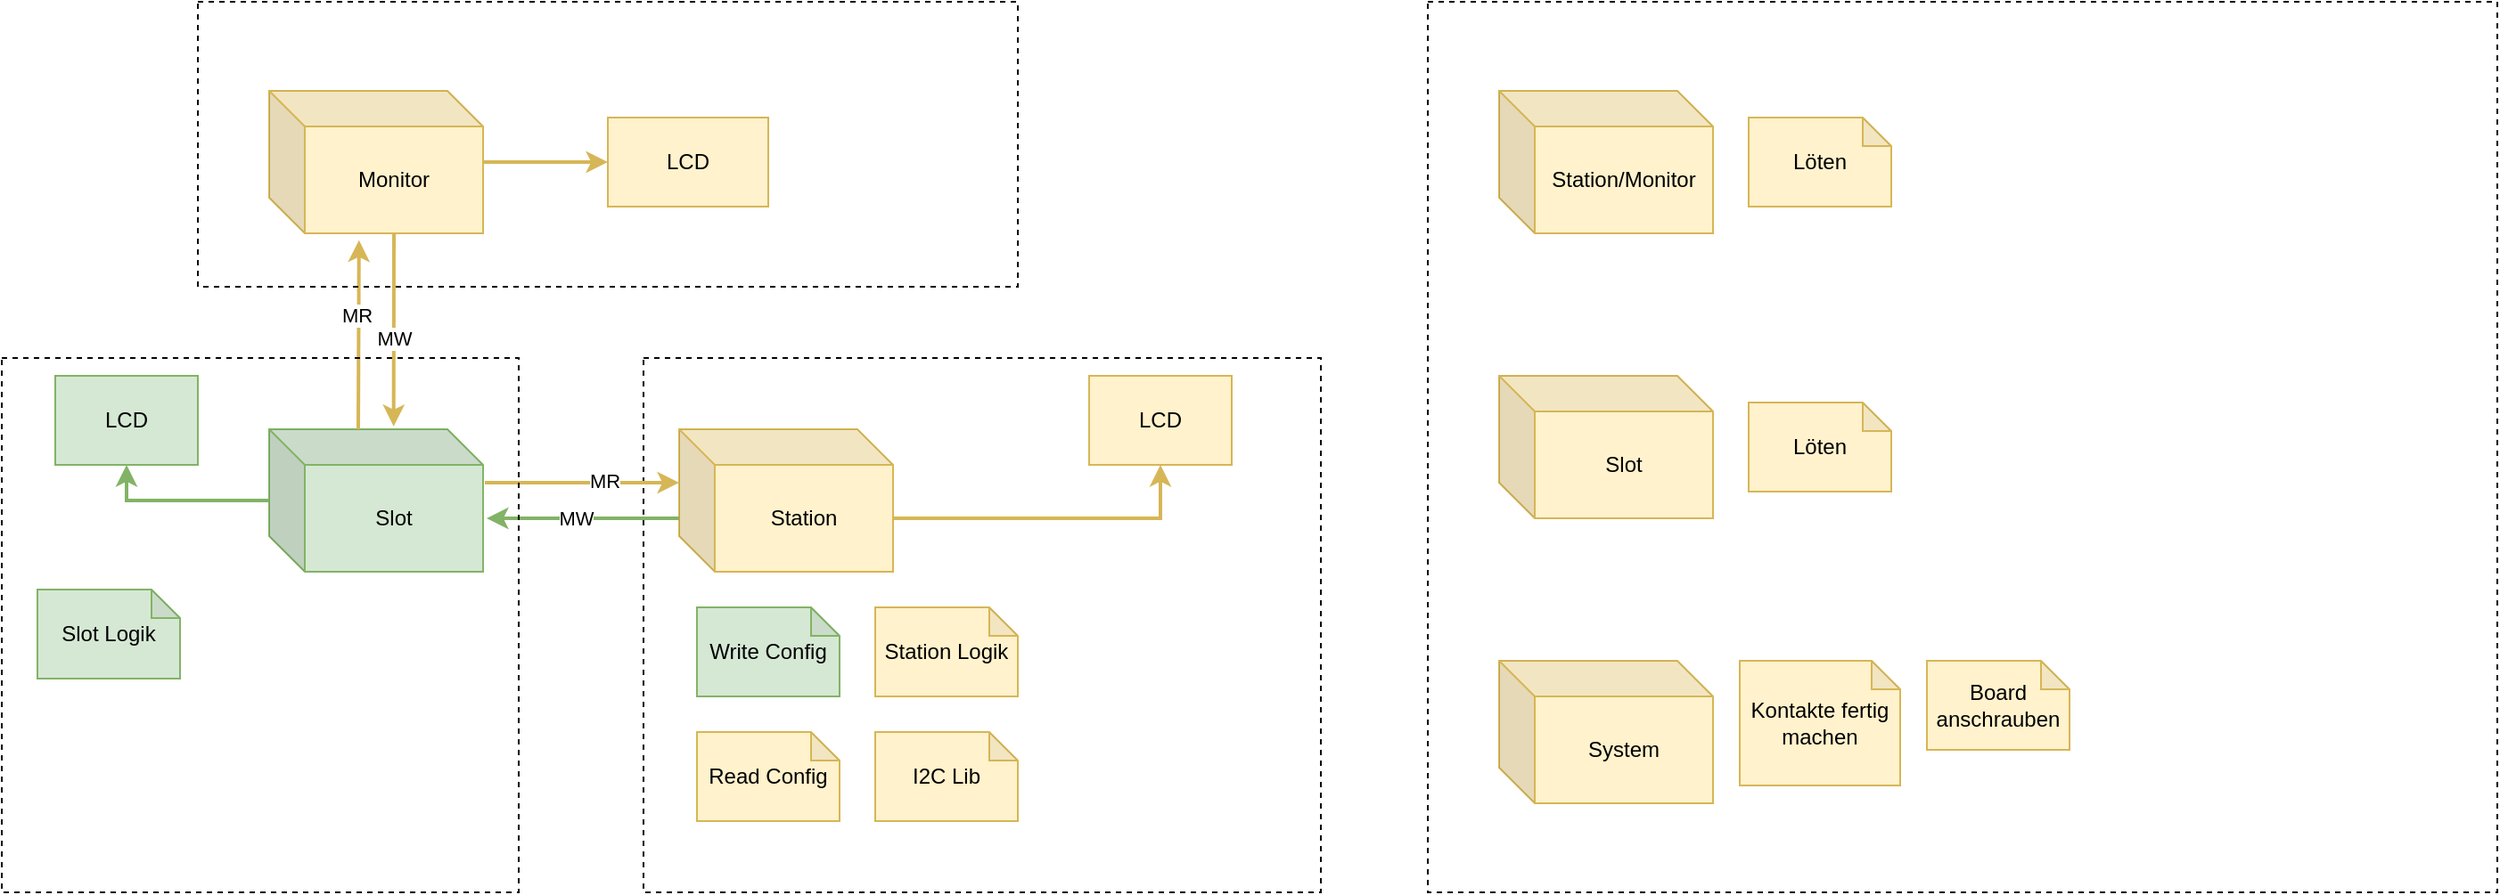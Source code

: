 <mxfile version="14.4.4" type="device"><diagram id="bFDk07U98qY8neNTBVp-" name="Page-1"><mxGraphModel dx="2356" dy="757" grid="1" gridSize="10" guides="1" tooltips="1" connect="1" arrows="1" fold="1" page="1" pageScale="1" pageWidth="827" pageHeight="1169" math="0" shadow="0"><root><mxCell id="0"/><mxCell id="1" parent="0"/><mxCell id="PJulE_w-saJkIU31V3cU-40" value="" style="rounded=0;whiteSpace=wrap;html=1;strokeWidth=1;fillColor=none;dashed=1;" vertex="1" parent="1"><mxGeometry x="560" y="230" width="380" height="300" as="geometry"/></mxCell><mxCell id="PJulE_w-saJkIU31V3cU-32" style="edgeStyle=orthogonalEdgeStyle;rounded=0;orthogonalLoop=1;jettySize=auto;html=1;exitX=0;exitY=0;exitDx=120;exitDy=50;exitPerimeter=0;entryX=0.5;entryY=1;entryDx=0;entryDy=0;strokeWidth=2;fillColor=#fff2cc;strokeColor=#d6b656;" edge="1" parent="1" source="PJulE_w-saJkIU31V3cU-11" target="PJulE_w-saJkIU31V3cU-31"><mxGeometry relative="1" as="geometry"/></mxCell><mxCell id="PJulE_w-saJkIU31V3cU-11" value="Station" style="shape=cube;whiteSpace=wrap;html=1;boundedLbl=1;backgroundOutline=1;darkOpacity=0.05;darkOpacity2=0.1;strokeWidth=1;fillColor=#fff2cc;size=20;strokeColor=#d6b656;" vertex="1" parent="1"><mxGeometry x="580" y="270" width="120" height="80" as="geometry"/></mxCell><mxCell id="PJulE_w-saJkIU31V3cU-36" style="edgeStyle=orthogonalEdgeStyle;rounded=0;orthogonalLoop=1;jettySize=auto;html=1;entryX=0.5;entryY=1;entryDx=0;entryDy=0;strokeWidth=2;fillColor=#d5e8d4;strokeColor=#82b366;" edge="1" parent="1" source="PJulE_w-saJkIU31V3cU-19" target="PJulE_w-saJkIU31V3cU-35"><mxGeometry relative="1" as="geometry"/></mxCell><mxCell id="PJulE_w-saJkIU31V3cU-19" value="Slot" style="shape=cube;whiteSpace=wrap;html=1;boundedLbl=1;backgroundOutline=1;darkOpacity=0.05;darkOpacity2=0.1;strokeWidth=1;fillColor=#d5e8d4;size=20;strokeColor=#82b366;" vertex="1" parent="1"><mxGeometry x="350" y="270" width="120" height="80" as="geometry"/></mxCell><mxCell id="PJulE_w-saJkIU31V3cU-39" value="" style="edgeStyle=orthogonalEdgeStyle;rounded=0;orthogonalLoop=1;jettySize=auto;html=1;strokeWidth=2;fillColor=#fff2cc;strokeColor=#d6b656;" edge="1" parent="1" source="PJulE_w-saJkIU31V3cU-20" target="PJulE_w-saJkIU31V3cU-38"><mxGeometry relative="1" as="geometry"/></mxCell><mxCell id="PJulE_w-saJkIU31V3cU-20" value="Monitor" style="shape=cube;whiteSpace=wrap;html=1;boundedLbl=1;backgroundOutline=1;darkOpacity=0.05;darkOpacity2=0.1;strokeWidth=1;fillColor=#fff2cc;size=20;strokeColor=#d6b656;" vertex="1" parent="1"><mxGeometry x="350" y="80" width="120" height="80" as="geometry"/></mxCell><mxCell id="PJulE_w-saJkIU31V3cU-21" value="" style="endArrow=classic;html=1;entryX=0;entryY=0;entryDx=0;entryDy=30;entryPerimeter=0;fillColor=#fff2cc;strokeColor=#d6b656;strokeWidth=2;startArrow=none;startFill=0;" edge="1" parent="1" target="PJulE_w-saJkIU31V3cU-11"><mxGeometry width="50" height="50" relative="1" as="geometry"><mxPoint x="471" y="300" as="sourcePoint"/><mxPoint x="560" y="270" as="targetPoint"/></mxGeometry></mxCell><mxCell id="PJulE_w-saJkIU31V3cU-23" value="&lt;div&gt;MR&lt;/div&gt;" style="edgeLabel;html=1;align=center;verticalAlign=middle;resizable=0;points=[];" vertex="1" connectable="0" parent="PJulE_w-saJkIU31V3cU-21"><mxGeometry x="0.216" y="1" relative="1" as="geometry"><mxPoint as="offset"/></mxGeometry></mxCell><mxCell id="PJulE_w-saJkIU31V3cU-22" value="" style="endArrow=classic;html=1;fillColor=#d5e8d4;strokeColor=#82b366;strokeWidth=2;" edge="1" parent="1"><mxGeometry width="50" height="50" relative="1" as="geometry"><mxPoint x="580" y="320" as="sourcePoint"/><mxPoint x="472" y="320" as="targetPoint"/></mxGeometry></mxCell><mxCell id="PJulE_w-saJkIU31V3cU-24" value="&lt;div&gt;MW&lt;/div&gt;" style="edgeLabel;html=1;align=center;verticalAlign=middle;resizable=0;points=[];" vertex="1" connectable="0" parent="PJulE_w-saJkIU31V3cU-22"><mxGeometry x="0.083" relative="1" as="geometry"><mxPoint as="offset"/></mxGeometry></mxCell><mxCell id="PJulE_w-saJkIU31V3cU-25" value="" style="endArrow=classic;html=1;entryX=0.42;entryY=1.048;entryDx=0;entryDy=0;entryPerimeter=0;fillColor=#fff2cc;strokeColor=#d6b656;strokeWidth=2;exitX=0;exitY=0;exitDx=50;exitDy=0;exitPerimeter=0;" edge="1" parent="1" source="PJulE_w-saJkIU31V3cU-19" target="PJulE_w-saJkIU31V3cU-20"><mxGeometry width="50" height="50" relative="1" as="geometry"><mxPoint x="339" y="200" as="sourcePoint"/><mxPoint x="488" y="200" as="targetPoint"/></mxGeometry></mxCell><mxCell id="PJulE_w-saJkIU31V3cU-26" value="&lt;div&gt;MR&lt;/div&gt;" style="edgeLabel;html=1;align=center;verticalAlign=middle;resizable=0;points=[];" vertex="1" connectable="0" parent="PJulE_w-saJkIU31V3cU-25"><mxGeometry x="0.216" y="1" relative="1" as="geometry"><mxPoint as="offset"/></mxGeometry></mxCell><mxCell id="PJulE_w-saJkIU31V3cU-27" value="" style="endArrow=classic;html=1;fillColor=#fff2cc;strokeColor=#d6b656;strokeWidth=2;entryX=0.582;entryY=-0.02;entryDx=0;entryDy=0;entryPerimeter=0;exitX=0;exitY=0;exitDx=70;exitDy=80;exitPerimeter=0;" edge="1" parent="1" source="PJulE_w-saJkIU31V3cU-20" target="PJulE_w-saJkIU31V3cU-19"><mxGeometry width="50" height="50" relative="1" as="geometry"><mxPoint x="488" y="210.288" as="sourcePoint"/><mxPoint x="340" y="211" as="targetPoint"/></mxGeometry></mxCell><mxCell id="PJulE_w-saJkIU31V3cU-28" value="&lt;div&gt;MW&lt;/div&gt;" style="edgeLabel;html=1;align=center;verticalAlign=middle;resizable=0;points=[];" vertex="1" connectable="0" parent="PJulE_w-saJkIU31V3cU-27"><mxGeometry x="0.083" relative="1" as="geometry"><mxPoint as="offset"/></mxGeometry></mxCell><mxCell id="PJulE_w-saJkIU31V3cU-29" value="Read Config" style="shape=note;whiteSpace=wrap;html=1;backgroundOutline=1;darkOpacity=0.05;strokeWidth=1;fillColor=#fff2cc;strokeColor=#d6b656;size=16;" vertex="1" parent="1"><mxGeometry x="590" y="440" width="80" height="50" as="geometry"/></mxCell><mxCell id="PJulE_w-saJkIU31V3cU-30" value="Write Config" style="shape=note;whiteSpace=wrap;html=1;backgroundOutline=1;darkOpacity=0.05;strokeWidth=1;fillColor=#d5e8d4;strokeColor=#82b366;size=16;" vertex="1" parent="1"><mxGeometry x="590" y="370" width="80" height="50" as="geometry"/></mxCell><mxCell id="PJulE_w-saJkIU31V3cU-31" value="LCD" style="rounded=0;whiteSpace=wrap;html=1;strokeWidth=1;fillColor=#fff2cc;strokeColor=#d6b656;" vertex="1" parent="1"><mxGeometry x="810" y="240" width="80" height="50" as="geometry"/></mxCell><mxCell id="PJulE_w-saJkIU31V3cU-35" value="LCD" style="rounded=0;whiteSpace=wrap;html=1;strokeWidth=1;fillColor=#d5e8d4;strokeColor=#82b366;" vertex="1" parent="1"><mxGeometry x="230" y="240" width="80" height="50" as="geometry"/></mxCell><mxCell id="PJulE_w-saJkIU31V3cU-38" value="LCD" style="whiteSpace=wrap;html=1;strokeColor=#d6b656;strokeWidth=1;fillColor=#fff2cc;" vertex="1" parent="1"><mxGeometry x="540" y="95" width="90" height="50" as="geometry"/></mxCell><mxCell id="PJulE_w-saJkIU31V3cU-41" value="" style="rounded=0;whiteSpace=wrap;html=1;dashed=1;strokeWidth=1;fillColor=none;" vertex="1" parent="1"><mxGeometry x="200" y="230" width="290" height="300" as="geometry"/></mxCell><mxCell id="PJulE_w-saJkIU31V3cU-42" value="" style="rounded=0;whiteSpace=wrap;html=1;dashed=1;strokeWidth=1;fillColor=none;" vertex="1" parent="1"><mxGeometry x="310" y="30" width="460" height="160" as="geometry"/></mxCell><mxCell id="PJulE_w-saJkIU31V3cU-45" value="Slot Logik" style="shape=note;whiteSpace=wrap;html=1;backgroundOutline=1;darkOpacity=0.05;strokeWidth=1;fillColor=#d5e8d4;strokeColor=#82b366;size=16;" vertex="1" parent="1"><mxGeometry x="220" y="360" width="80" height="50" as="geometry"/></mxCell><mxCell id="PJulE_w-saJkIU31V3cU-46" value="Station Logik" style="shape=note;whiteSpace=wrap;html=1;backgroundOutline=1;darkOpacity=0.05;strokeWidth=1;fillColor=#fff2cc;strokeColor=#d6b656;size=16;" vertex="1" parent="1"><mxGeometry x="690" y="370" width="80" height="50" as="geometry"/></mxCell><mxCell id="PJulE_w-saJkIU31V3cU-47" value="&lt;div&gt;I2C Lib&lt;/div&gt;" style="shape=note;whiteSpace=wrap;html=1;backgroundOutline=1;darkOpacity=0.05;strokeWidth=1;fillColor=#fff2cc;strokeColor=#d6b656;size=16;" vertex="1" parent="1"><mxGeometry x="690" y="440" width="80" height="50" as="geometry"/></mxCell><mxCell id="PJulE_w-saJkIU31V3cU-48" value="" style="rounded=0;whiteSpace=wrap;html=1;dashed=1;strokeWidth=1;fillColor=none;" vertex="1" parent="1"><mxGeometry x="1000" y="30" width="600" height="500" as="geometry"/></mxCell><mxCell id="PJulE_w-saJkIU31V3cU-50" value="Station/Monitor" style="shape=cube;whiteSpace=wrap;html=1;boundedLbl=1;backgroundOutline=1;darkOpacity=0.05;darkOpacity2=0.1;strokeWidth=1;fillColor=#fff2cc;size=20;strokeColor=#d6b656;" vertex="1" parent="1"><mxGeometry x="1040" y="80" width="120" height="80" as="geometry"/></mxCell><mxCell id="PJulE_w-saJkIU31V3cU-51" value="Slot" style="shape=cube;whiteSpace=wrap;html=1;boundedLbl=1;backgroundOutline=1;darkOpacity=0.05;darkOpacity2=0.1;strokeWidth=1;fillColor=#fff2cc;size=20;strokeColor=#d6b656;" vertex="1" parent="1"><mxGeometry x="1040" y="240" width="120" height="80" as="geometry"/></mxCell><mxCell id="PJulE_w-saJkIU31V3cU-52" value="System" style="shape=cube;whiteSpace=wrap;html=1;boundedLbl=1;backgroundOutline=1;darkOpacity=0.05;darkOpacity2=0.1;strokeWidth=1;fillColor=#fff2cc;size=20;strokeColor=#d6b656;" vertex="1" parent="1"><mxGeometry x="1040" y="400" width="120" height="80" as="geometry"/></mxCell><mxCell id="PJulE_w-saJkIU31V3cU-53" value="Löten" style="shape=note;whiteSpace=wrap;html=1;backgroundOutline=1;darkOpacity=0.05;strokeWidth=1;fillColor=#fff2cc;strokeColor=#d6b656;size=16;" vertex="1" parent="1"><mxGeometry x="1180" y="95" width="80" height="50" as="geometry"/></mxCell><mxCell id="PJulE_w-saJkIU31V3cU-54" value="Löten" style="shape=note;whiteSpace=wrap;html=1;backgroundOutline=1;darkOpacity=0.05;strokeWidth=1;fillColor=#fff2cc;strokeColor=#d6b656;size=16;" vertex="1" parent="1"><mxGeometry x="1180" y="255" width="80" height="50" as="geometry"/></mxCell><mxCell id="PJulE_w-saJkIU31V3cU-55" value="Kontakte fertig machen " style="shape=note;whiteSpace=wrap;html=1;backgroundOutline=1;darkOpacity=0.05;strokeWidth=1;fillColor=#fff2cc;strokeColor=#d6b656;size=16;" vertex="1" parent="1"><mxGeometry x="1175" y="400" width="90" height="70" as="geometry"/></mxCell><mxCell id="PJulE_w-saJkIU31V3cU-56" value="Board anschrauben" style="shape=note;whiteSpace=wrap;html=1;backgroundOutline=1;darkOpacity=0.05;strokeWidth=1;fillColor=#fff2cc;strokeColor=#d6b656;size=16;" vertex="1" parent="1"><mxGeometry x="1280" y="400" width="80" height="50" as="geometry"/></mxCell></root></mxGraphModel></diagram></mxfile>